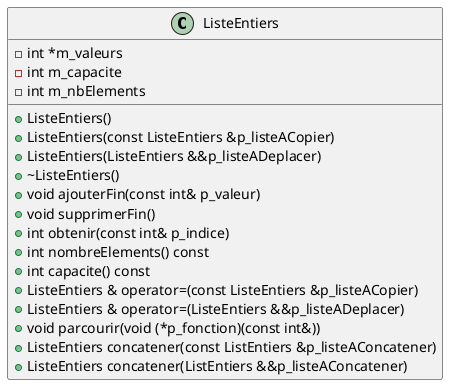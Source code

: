 @startuml

class ListeEntiers {
  - int *m_valeurs
  - int m_capacite
  - int m_nbElements
  + ListeEntiers()
  + ListeEntiers(const ListeEntiers &p_listeACopier)
  + ListeEntiers(ListeEntiers &&p_listeADeplacer)
  + ~ListeEntiers()
  + void ajouterFin(const int& p_valeur)
  + void supprimerFin()
  + int obtenir(const int& p_indice)
  + int nombreElements() const
  + int capacite() const
  + ListeEntiers & operator=(const ListeEntiers &p_listeACopier)
  + ListeEntiers & operator=(ListeEntiers &&p_listeADeplacer)
  + void parcourir(void (*p_fonction)(const int&))
  + ListeEntiers concatener(const ListEntiers &p_listeAConcatener)
  + ListeEntiers concatener(ListEntiers &&p_listeAConcatener)
}

@enduml
